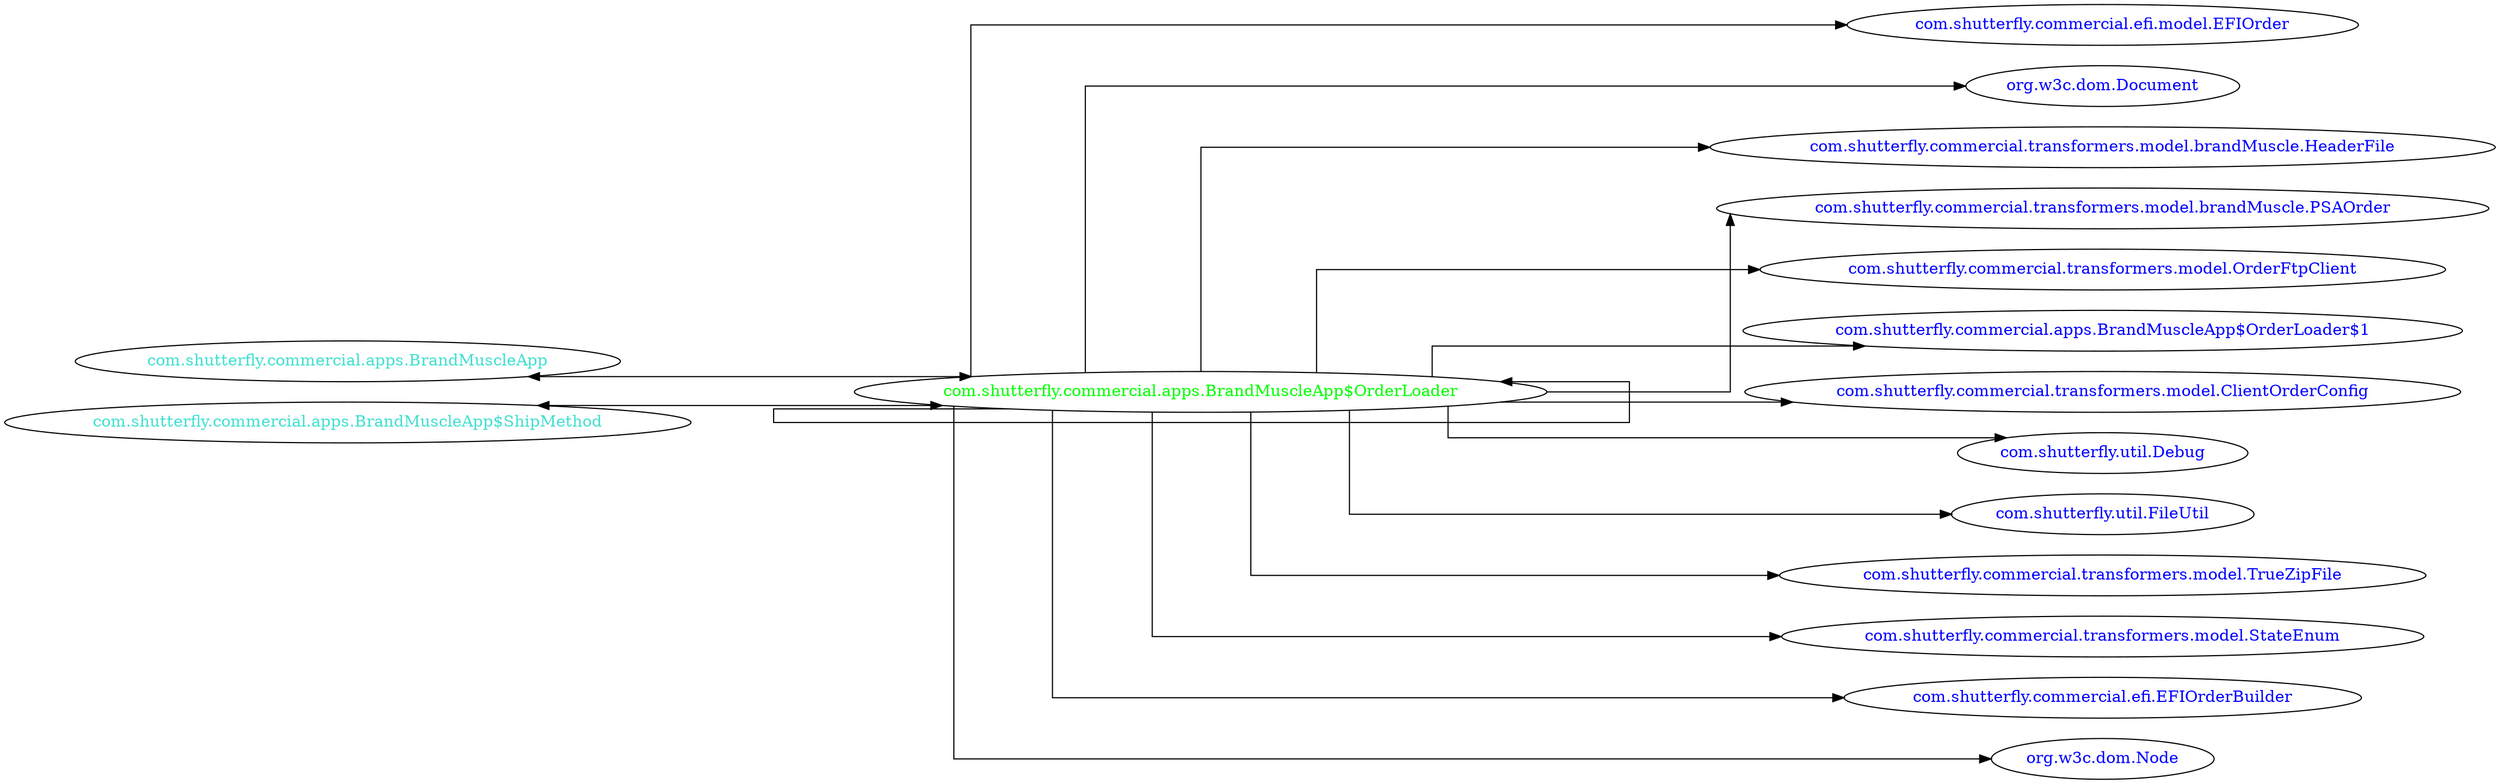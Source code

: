 digraph dependencyGraph {
 concentrate=true;
 ranksep="2.0";
 rankdir="LR"; 
 splines="ortho";
"com.shutterfly.commercial.apps.BrandMuscleApp$OrderLoader" [fontcolor="red"];
"com.shutterfly.commercial.efi.model.EFIOrder" [ fontcolor="blue" ];
"com.shutterfly.commercial.apps.BrandMuscleApp$OrderLoader"->"com.shutterfly.commercial.efi.model.EFIOrder";
"org.w3c.dom.Document" [ fontcolor="blue" ];
"com.shutterfly.commercial.apps.BrandMuscleApp$OrderLoader"->"org.w3c.dom.Document";
"com.shutterfly.commercial.transformers.model.brandMuscle.HeaderFile" [ fontcolor="blue" ];
"com.shutterfly.commercial.apps.BrandMuscleApp$OrderLoader"->"com.shutterfly.commercial.transformers.model.brandMuscle.HeaderFile";
"com.shutterfly.commercial.transformers.model.brandMuscle.PSAOrder" [ fontcolor="blue" ];
"com.shutterfly.commercial.apps.BrandMuscleApp$OrderLoader"->"com.shutterfly.commercial.transformers.model.brandMuscle.PSAOrder";
"com.shutterfly.commercial.transformers.model.OrderFtpClient" [ fontcolor="blue" ];
"com.shutterfly.commercial.apps.BrandMuscleApp$OrderLoader"->"com.shutterfly.commercial.transformers.model.OrderFtpClient";
"com.shutterfly.commercial.apps.BrandMuscleApp$OrderLoader$1" [ fontcolor="blue" ];
"com.shutterfly.commercial.apps.BrandMuscleApp$OrderLoader"->"com.shutterfly.commercial.apps.BrandMuscleApp$OrderLoader$1";
"com.shutterfly.commercial.transformers.model.ClientOrderConfig" [ fontcolor="blue" ];
"com.shutterfly.commercial.apps.BrandMuscleApp$OrderLoader"->"com.shutterfly.commercial.transformers.model.ClientOrderConfig";
"com.shutterfly.util.Debug" [ fontcolor="blue" ];
"com.shutterfly.commercial.apps.BrandMuscleApp$OrderLoader"->"com.shutterfly.util.Debug";
"com.shutterfly.util.FileUtil" [ fontcolor="blue" ];
"com.shutterfly.commercial.apps.BrandMuscleApp$OrderLoader"->"com.shutterfly.util.FileUtil";
"com.shutterfly.commercial.transformers.model.TrueZipFile" [ fontcolor="blue" ];
"com.shutterfly.commercial.apps.BrandMuscleApp$OrderLoader"->"com.shutterfly.commercial.transformers.model.TrueZipFile";
"com.shutterfly.commercial.transformers.model.StateEnum" [ fontcolor="blue" ];
"com.shutterfly.commercial.apps.BrandMuscleApp$OrderLoader"->"com.shutterfly.commercial.transformers.model.StateEnum";
"com.shutterfly.commercial.efi.EFIOrderBuilder" [ fontcolor="blue" ];
"com.shutterfly.commercial.apps.BrandMuscleApp$OrderLoader"->"com.shutterfly.commercial.efi.EFIOrderBuilder";
"org.w3c.dom.Node" [ fontcolor="blue" ];
"com.shutterfly.commercial.apps.BrandMuscleApp$OrderLoader"->"org.w3c.dom.Node";
"com.shutterfly.commercial.apps.BrandMuscleApp$OrderLoader" [ fontcolor="green" ];
"com.shutterfly.commercial.apps.BrandMuscleApp$OrderLoader"->"com.shutterfly.commercial.apps.BrandMuscleApp$OrderLoader";
"com.shutterfly.commercial.apps.BrandMuscleApp" [ fontcolor="turquoise" ];
"com.shutterfly.commercial.apps.BrandMuscleApp"->"com.shutterfly.commercial.apps.BrandMuscleApp$OrderLoader" [dir=both];
"com.shutterfly.commercial.apps.BrandMuscleApp$ShipMethod" [ fontcolor="turquoise" ];
"com.shutterfly.commercial.apps.BrandMuscleApp$ShipMethod"->"com.shutterfly.commercial.apps.BrandMuscleApp$OrderLoader" [dir=both];
}